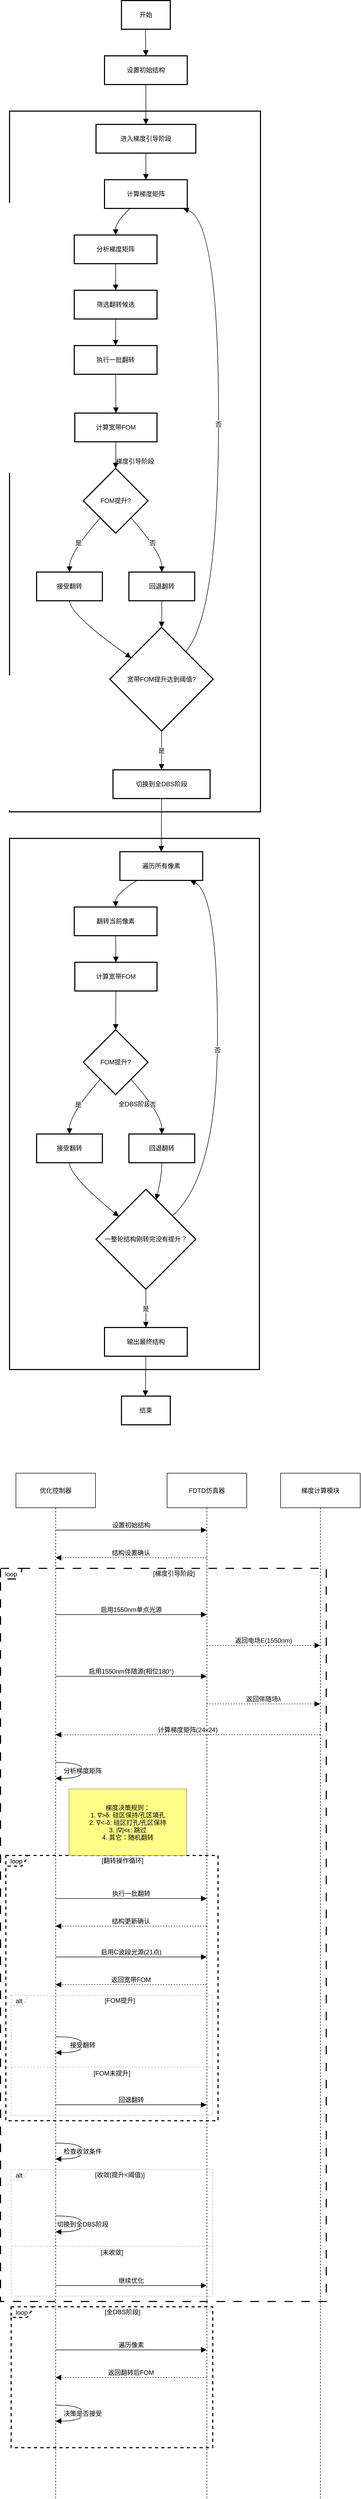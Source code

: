 <mxfile version="27.2.0">
  <diagram name="第 1 页" id="IyyMub72g_3KVVHAg3CK">
    <mxGraphModel dx="1426" dy="891" grid="0" gridSize="10" guides="1" tooltips="1" connect="1" arrows="1" fold="1" page="1" pageScale="1" pageWidth="827" pageHeight="1169" math="0" shadow="0">
      <root>
        <mxCell id="0" />
        <mxCell id="1" parent="0" />
        <mxCell id="HScPxeddGNzz1OgHfQ57-1" value="全DBS阶段" style="whiteSpace=wrap;strokeWidth=2;" vertex="1" parent="1">
          <mxGeometry x="161" y="1626" width="471" height="999" as="geometry" />
        </mxCell>
        <mxCell id="HScPxeddGNzz1OgHfQ57-2" value="梯度引导阶段" style="whiteSpace=wrap;strokeWidth=2;" vertex="1" parent="1">
          <mxGeometry x="161" y="258" width="473" height="1318" as="geometry" />
        </mxCell>
        <mxCell id="HScPxeddGNzz1OgHfQ57-3" value="开始" style="whiteSpace=wrap;strokeWidth=2;" vertex="1" parent="1">
          <mxGeometry x="372" y="50" width="92" height="54" as="geometry" />
        </mxCell>
        <mxCell id="HScPxeddGNzz1OgHfQ57-4" value="设置初始结构" style="whiteSpace=wrap;strokeWidth=2;" vertex="1" parent="1">
          <mxGeometry x="340" y="154" width="156" height="54" as="geometry" />
        </mxCell>
        <mxCell id="HScPxeddGNzz1OgHfQ57-5" value="进入梯度引导阶段" style="whiteSpace=wrap;strokeWidth=2;" vertex="1" parent="1">
          <mxGeometry x="324" y="283" width="188" height="54" as="geometry" />
        </mxCell>
        <mxCell id="HScPxeddGNzz1OgHfQ57-6" value="计算梯度矩阵" style="whiteSpace=wrap;strokeWidth=2;" vertex="1" parent="1">
          <mxGeometry x="340" y="387" width="156" height="54" as="geometry" />
        </mxCell>
        <mxCell id="HScPxeddGNzz1OgHfQ57-7" value="分析梯度矩阵" style="whiteSpace=wrap;strokeWidth=2;" vertex="1" parent="1">
          <mxGeometry x="283" y="491" width="156" height="54" as="geometry" />
        </mxCell>
        <mxCell id="HScPxeddGNzz1OgHfQ57-8" value="筛选翻转候选" style="whiteSpace=wrap;strokeWidth=2;" vertex="1" parent="1">
          <mxGeometry x="283" y="595" width="156" height="54" as="geometry" />
        </mxCell>
        <mxCell id="HScPxeddGNzz1OgHfQ57-9" value="执行一批翻转" style="whiteSpace=wrap;strokeWidth=2;" vertex="1" parent="1">
          <mxGeometry x="283" y="699" width="156" height="54" as="geometry" />
        </mxCell>
        <mxCell id="HScPxeddGNzz1OgHfQ57-10" value="计算宽带FOM" style="whiteSpace=wrap;strokeWidth=2;" vertex="1" parent="1">
          <mxGeometry x="284" y="826" width="155" height="54" as="geometry" />
        </mxCell>
        <mxCell id="HScPxeddGNzz1OgHfQ57-11" value="FOM提升?" style="rhombus;strokeWidth=2;whiteSpace=wrap;" vertex="1" parent="1">
          <mxGeometry x="300" y="930" width="122" height="122" as="geometry" />
        </mxCell>
        <mxCell id="HScPxeddGNzz1OgHfQ57-12" value="接受翻转" style="whiteSpace=wrap;strokeWidth=2;" vertex="1" parent="1">
          <mxGeometry x="212" y="1125" width="124" height="54" as="geometry" />
        </mxCell>
        <mxCell id="HScPxeddGNzz1OgHfQ57-13" value="回退翻转" style="whiteSpace=wrap;strokeWidth=2;" vertex="1" parent="1">
          <mxGeometry x="386" y="1125" width="124" height="54" as="geometry" />
        </mxCell>
        <mxCell id="HScPxeddGNzz1OgHfQ57-14" value="宽带FOM提升达到阈值?" style="rhombus;strokeWidth=2;whiteSpace=wrap;" vertex="1" parent="1">
          <mxGeometry x="350" y="1229" width="195" height="195" as="geometry" />
        </mxCell>
        <mxCell id="HScPxeddGNzz1OgHfQ57-15" value="切换到全DBS阶段" style="whiteSpace=wrap;strokeWidth=2;" vertex="1" parent="1">
          <mxGeometry x="356" y="1497" width="183" height="54" as="geometry" />
        </mxCell>
        <mxCell id="HScPxeddGNzz1OgHfQ57-16" value="遍历所有像素" style="whiteSpace=wrap;strokeWidth=2;" vertex="1" parent="1">
          <mxGeometry x="369" y="1651" width="156" height="54" as="geometry" />
        </mxCell>
        <mxCell id="HScPxeddGNzz1OgHfQ57-17" value="翻转当前像素" style="whiteSpace=wrap;strokeWidth=2;" vertex="1" parent="1">
          <mxGeometry x="283" y="1755" width="156" height="54" as="geometry" />
        </mxCell>
        <mxCell id="HScPxeddGNzz1OgHfQ57-18" value="计算宽带FOM" style="whiteSpace=wrap;strokeWidth=2;" vertex="1" parent="1">
          <mxGeometry x="284" y="1859" width="155" height="54" as="geometry" />
        </mxCell>
        <mxCell id="HScPxeddGNzz1OgHfQ57-19" value="FOM提升?" style="rhombus;strokeWidth=2;whiteSpace=wrap;" vertex="1" parent="1">
          <mxGeometry x="300" y="1986" width="122" height="122" as="geometry" />
        </mxCell>
        <mxCell id="HScPxeddGNzz1OgHfQ57-20" value="接受翻转" style="whiteSpace=wrap;strokeWidth=2;" vertex="1" parent="1">
          <mxGeometry x="212" y="2182" width="124" height="54" as="geometry" />
        </mxCell>
        <mxCell id="HScPxeddGNzz1OgHfQ57-21" value="回退翻转" style="whiteSpace=wrap;strokeWidth=2;" vertex="1" parent="1">
          <mxGeometry x="386" y="2182" width="124" height="54" as="geometry" />
        </mxCell>
        <mxCell id="HScPxeddGNzz1OgHfQ57-22" value="一整轮结构刚转完没有提升？" style="rhombus;strokeWidth=2;whiteSpace=wrap;" vertex="1" parent="1">
          <mxGeometry x="324" y="2286" width="188" height="188" as="geometry" />
        </mxCell>
        <mxCell id="HScPxeddGNzz1OgHfQ57-23" value="输出最终结构" style="whiteSpace=wrap;strokeWidth=2;" vertex="1" parent="1">
          <mxGeometry x="340" y="2546" width="156" height="54" as="geometry" />
        </mxCell>
        <mxCell id="HScPxeddGNzz1OgHfQ57-24" value="结束" style="whiteSpace=wrap;strokeWidth=2;" vertex="1" parent="1">
          <mxGeometry x="372" y="2675" width="92" height="54" as="geometry" />
        </mxCell>
        <mxCell id="HScPxeddGNzz1OgHfQ57-25" value="" style="curved=1;startArrow=none;endArrow=block;exitX=0.49;exitY=1;entryX=0.5;entryY=0;rounded=0;fontSize=12;startSize=8;endSize=8;" edge="1" parent="1" source="HScPxeddGNzz1OgHfQ57-3" target="HScPxeddGNzz1OgHfQ57-4">
          <mxGeometry relative="1" as="geometry">
            <Array as="points" />
          </mxGeometry>
        </mxCell>
        <mxCell id="HScPxeddGNzz1OgHfQ57-26" value="" style="curved=1;startArrow=none;endArrow=block;exitX=0.5;exitY=1;entryX=0.5;entryY=0;rounded=0;fontSize=12;startSize=8;endSize=8;" edge="1" parent="1" source="HScPxeddGNzz1OgHfQ57-4" target="HScPxeddGNzz1OgHfQ57-5">
          <mxGeometry relative="1" as="geometry">
            <Array as="points" />
          </mxGeometry>
        </mxCell>
        <mxCell id="HScPxeddGNzz1OgHfQ57-27" value="" style="curved=1;startArrow=none;endArrow=block;exitX=0.5;exitY=1;entryX=0.5;entryY=0;rounded=0;fontSize=12;startSize=8;endSize=8;" edge="1" parent="1" source="HScPxeddGNzz1OgHfQ57-5" target="HScPxeddGNzz1OgHfQ57-6">
          <mxGeometry relative="1" as="geometry">
            <Array as="points" />
          </mxGeometry>
        </mxCell>
        <mxCell id="HScPxeddGNzz1OgHfQ57-28" value="" style="curved=1;startArrow=none;endArrow=block;exitX=0.31;exitY=1;entryX=0.5;entryY=0;rounded=0;fontSize=12;startSize=8;endSize=8;" edge="1" parent="1" source="HScPxeddGNzz1OgHfQ57-6" target="HScPxeddGNzz1OgHfQ57-7">
          <mxGeometry relative="1" as="geometry">
            <Array as="points">
              <mxPoint x="361" y="466" />
            </Array>
          </mxGeometry>
        </mxCell>
        <mxCell id="HScPxeddGNzz1OgHfQ57-29" value="" style="curved=1;startArrow=none;endArrow=block;exitX=0.5;exitY=1;entryX=0.5;entryY=0;rounded=0;fontSize=12;startSize=8;endSize=8;" edge="1" parent="1" source="HScPxeddGNzz1OgHfQ57-7" target="HScPxeddGNzz1OgHfQ57-8">
          <mxGeometry relative="1" as="geometry">
            <Array as="points" />
          </mxGeometry>
        </mxCell>
        <mxCell id="HScPxeddGNzz1OgHfQ57-30" value="" style="curved=1;startArrow=none;endArrow=block;exitX=0.5;exitY=1;entryX=0.5;entryY=0;rounded=0;fontSize=12;startSize=8;endSize=8;" edge="1" parent="1" source="HScPxeddGNzz1OgHfQ57-8" target="HScPxeddGNzz1OgHfQ57-9">
          <mxGeometry relative="1" as="geometry">
            <Array as="points" />
          </mxGeometry>
        </mxCell>
        <mxCell id="HScPxeddGNzz1OgHfQ57-31" value="" style="curved=1;startArrow=none;endArrow=block;exitX=0.5;exitY=1;entryX=0.5;entryY=0;rounded=0;fontSize=12;startSize=8;endSize=8;" edge="1" parent="1" source="HScPxeddGNzz1OgHfQ57-9" target="HScPxeddGNzz1OgHfQ57-10">
          <mxGeometry relative="1" as="geometry">
            <Array as="points" />
          </mxGeometry>
        </mxCell>
        <mxCell id="HScPxeddGNzz1OgHfQ57-32" value="" style="curved=1;startArrow=none;endArrow=block;exitX=0.5;exitY=1;entryX=0.5;entryY=0;rounded=0;fontSize=12;startSize=8;endSize=8;" edge="1" parent="1" source="HScPxeddGNzz1OgHfQ57-10" target="HScPxeddGNzz1OgHfQ57-11">
          <mxGeometry relative="1" as="geometry">
            <Array as="points" />
          </mxGeometry>
        </mxCell>
        <mxCell id="HScPxeddGNzz1OgHfQ57-33" value="是" style="curved=1;startArrow=none;endArrow=block;exitX=0.05;exitY=1;entryX=0.5;entryY=0.01;rounded=0;fontSize=12;startSize=8;endSize=8;" edge="1" parent="1" source="HScPxeddGNzz1OgHfQ57-11" target="HScPxeddGNzz1OgHfQ57-12">
          <mxGeometry relative="1" as="geometry">
            <Array as="points">
              <mxPoint x="274" y="1089" />
            </Array>
          </mxGeometry>
        </mxCell>
        <mxCell id="HScPxeddGNzz1OgHfQ57-34" value="否" style="curved=1;startArrow=none;endArrow=block;exitX=0.95;exitY=1;entryX=0.5;entryY=0.01;rounded=0;fontSize=12;startSize=8;endSize=8;" edge="1" parent="1" source="HScPxeddGNzz1OgHfQ57-11" target="HScPxeddGNzz1OgHfQ57-13">
          <mxGeometry relative="1" as="geometry">
            <Array as="points">
              <mxPoint x="448" y="1089" />
            </Array>
          </mxGeometry>
        </mxCell>
        <mxCell id="HScPxeddGNzz1OgHfQ57-35" value="" style="curved=1;startArrow=none;endArrow=block;exitX=0.5;exitY=1.01;entryX=0;entryY=0.15;rounded=0;fontSize=12;startSize=8;endSize=8;" edge="1" parent="1" source="HScPxeddGNzz1OgHfQ57-12" target="HScPxeddGNzz1OgHfQ57-14">
          <mxGeometry relative="1" as="geometry">
            <Array as="points">
              <mxPoint x="274" y="1204" />
            </Array>
          </mxGeometry>
        </mxCell>
        <mxCell id="HScPxeddGNzz1OgHfQ57-36" value="" style="curved=1;startArrow=none;endArrow=block;exitX=0.5;exitY=1.01;entryX=0.5;entryY=0;rounded=0;fontSize=12;startSize=8;endSize=8;" edge="1" parent="1" source="HScPxeddGNzz1OgHfQ57-13" target="HScPxeddGNzz1OgHfQ57-14">
          <mxGeometry relative="1" as="geometry">
            <Array as="points">
              <mxPoint x="448" y="1204" />
            </Array>
          </mxGeometry>
        </mxCell>
        <mxCell id="HScPxeddGNzz1OgHfQ57-37" value="否" style="curved=1;startArrow=none;endArrow=block;exitX=0.94;exitY=0;entryX=0.95;entryY=1;rounded=0;fontSize=12;startSize=8;endSize=8;" edge="1" parent="1" source="HScPxeddGNzz1OgHfQ57-14" target="HScPxeddGNzz1OgHfQ57-6">
          <mxGeometry relative="1" as="geometry">
            <Array as="points">
              <mxPoint x="555" y="1204" />
              <mxPoint x="555" y="466" />
            </Array>
          </mxGeometry>
        </mxCell>
        <mxCell id="HScPxeddGNzz1OgHfQ57-38" value="是" style="curved=1;startArrow=none;endArrow=block;exitX=0.5;exitY=1;entryX=0.5;entryY=0;rounded=0;fontSize=12;startSize=8;endSize=8;" edge="1" parent="1" source="HScPxeddGNzz1OgHfQ57-14" target="HScPxeddGNzz1OgHfQ57-15">
          <mxGeometry relative="1" as="geometry">
            <Array as="points" />
          </mxGeometry>
        </mxCell>
        <mxCell id="HScPxeddGNzz1OgHfQ57-39" value="" style="curved=1;startArrow=none;endArrow=block;exitX=0.5;exitY=1;entryX=0.5;entryY=0;rounded=0;fontSize=12;startSize=8;endSize=8;" edge="1" parent="1" source="HScPxeddGNzz1OgHfQ57-15" target="HScPxeddGNzz1OgHfQ57-16">
          <mxGeometry relative="1" as="geometry">
            <Array as="points" />
          </mxGeometry>
        </mxCell>
        <mxCell id="HScPxeddGNzz1OgHfQ57-40" value="" style="curved=1;startArrow=none;endArrow=block;exitX=0.21;exitY=1;entryX=0.5;entryY=0;rounded=0;fontSize=12;startSize=8;endSize=8;" edge="1" parent="1" source="HScPxeddGNzz1OgHfQ57-16" target="HScPxeddGNzz1OgHfQ57-17">
          <mxGeometry relative="1" as="geometry">
            <Array as="points">
              <mxPoint x="361" y="1730" />
            </Array>
          </mxGeometry>
        </mxCell>
        <mxCell id="HScPxeddGNzz1OgHfQ57-41" value="" style="curved=1;startArrow=none;endArrow=block;exitX=0.5;exitY=1;entryX=0.5;entryY=0;rounded=0;fontSize=12;startSize=8;endSize=8;" edge="1" parent="1" source="HScPxeddGNzz1OgHfQ57-17" target="HScPxeddGNzz1OgHfQ57-18">
          <mxGeometry relative="1" as="geometry">
            <Array as="points" />
          </mxGeometry>
        </mxCell>
        <mxCell id="HScPxeddGNzz1OgHfQ57-42" value="" style="curved=1;startArrow=none;endArrow=block;exitX=0.5;exitY=1;entryX=0.5;entryY=0;rounded=0;fontSize=12;startSize=8;endSize=8;" edge="1" parent="1" source="HScPxeddGNzz1OgHfQ57-18" target="HScPxeddGNzz1OgHfQ57-19">
          <mxGeometry relative="1" as="geometry">
            <Array as="points" />
          </mxGeometry>
        </mxCell>
        <mxCell id="HScPxeddGNzz1OgHfQ57-43" value="是" style="curved=1;startArrow=none;endArrow=block;exitX=0.05;exitY=1;entryX=0.5;entryY=-0.01;rounded=0;fontSize=12;startSize=8;endSize=8;" edge="1" parent="1" source="HScPxeddGNzz1OgHfQ57-19" target="HScPxeddGNzz1OgHfQ57-20">
          <mxGeometry relative="1" as="geometry">
            <Array as="points">
              <mxPoint x="274" y="2145" />
            </Array>
          </mxGeometry>
        </mxCell>
        <mxCell id="HScPxeddGNzz1OgHfQ57-44" value="否" style="curved=1;startArrow=none;endArrow=block;exitX=0.95;exitY=1;entryX=0.5;entryY=-0.01;rounded=0;fontSize=12;startSize=8;endSize=8;" edge="1" parent="1" source="HScPxeddGNzz1OgHfQ57-19" target="HScPxeddGNzz1OgHfQ57-21">
          <mxGeometry relative="1" as="geometry">
            <Array as="points">
              <mxPoint x="448" y="2145" />
            </Array>
          </mxGeometry>
        </mxCell>
        <mxCell id="HScPxeddGNzz1OgHfQ57-45" value="" style="curved=1;startArrow=none;endArrow=block;exitX=0.5;exitY=0.99;entryX=0;entryY=0.08;rounded=0;fontSize=12;startSize=8;endSize=8;" edge="1" parent="1" source="HScPxeddGNzz1OgHfQ57-20" target="HScPxeddGNzz1OgHfQ57-22">
          <mxGeometry relative="1" as="geometry">
            <Array as="points">
              <mxPoint x="274" y="2261" />
            </Array>
          </mxGeometry>
        </mxCell>
        <mxCell id="HScPxeddGNzz1OgHfQ57-46" value="" style="curved=1;startArrow=none;endArrow=block;exitX=0.5;exitY=0.99;entryX=0.63;entryY=0;rounded=0;fontSize=12;startSize=8;endSize=8;" edge="1" parent="1" source="HScPxeddGNzz1OgHfQ57-21" target="HScPxeddGNzz1OgHfQ57-22">
          <mxGeometry relative="1" as="geometry">
            <Array as="points">
              <mxPoint x="448" y="2261" />
            </Array>
          </mxGeometry>
        </mxCell>
        <mxCell id="HScPxeddGNzz1OgHfQ57-47" value="否" style="curved=1;startArrow=none;endArrow=block;exitX=1;exitY=0.06;entryX=0.85;entryY=1;rounded=0;fontSize=12;startSize=8;endSize=8;" edge="1" parent="1" source="HScPxeddGNzz1OgHfQ57-22" target="HScPxeddGNzz1OgHfQ57-16">
          <mxGeometry relative="1" as="geometry">
            <Array as="points">
              <mxPoint x="553" y="2261" />
              <mxPoint x="553" y="1730" />
            </Array>
          </mxGeometry>
        </mxCell>
        <mxCell id="HScPxeddGNzz1OgHfQ57-48" value="是" style="curved=1;startArrow=none;endArrow=block;exitX=0.5;exitY=1;entryX=0.5;entryY=0.01;rounded=0;fontSize=12;startSize=8;endSize=8;" edge="1" parent="1" source="HScPxeddGNzz1OgHfQ57-22" target="HScPxeddGNzz1OgHfQ57-23">
          <mxGeometry relative="1" as="geometry">
            <Array as="points" />
          </mxGeometry>
        </mxCell>
        <mxCell id="HScPxeddGNzz1OgHfQ57-49" value="" style="curved=1;startArrow=none;endArrow=block;exitX=0.5;exitY=1.01;entryX=0.49;entryY=0.01;rounded=0;fontSize=12;startSize=8;endSize=8;" edge="1" parent="1" source="HScPxeddGNzz1OgHfQ57-23" target="HScPxeddGNzz1OgHfQ57-24">
          <mxGeometry relative="1" as="geometry">
            <Array as="points" />
          </mxGeometry>
        </mxCell>
        <mxCell id="HScPxeddGNzz1OgHfQ57-90" value="优化控制器" style="shape=umlLifeline;perimeter=lifelinePerimeter;whiteSpace=wrap;container=1;dropTarget=0;collapsible=0;recursiveResize=0;outlineConnect=0;portConstraint=eastwest;newEdgeStyle={&quot;edgeStyle&quot;:&quot;elbowEdgeStyle&quot;,&quot;elbow&quot;:&quot;vertical&quot;,&quot;curved&quot;:0,&quot;rounded&quot;:0};size=65;" vertex="1" parent="1">
          <mxGeometry x="173" y="2820" width="150" height="1928" as="geometry" />
        </mxCell>
        <mxCell id="HScPxeddGNzz1OgHfQ57-91" value="FDTD仿真器" style="shape=umlLifeline;perimeter=lifelinePerimeter;whiteSpace=wrap;container=1;dropTarget=0;collapsible=0;recursiveResize=0;outlineConnect=0;portConstraint=eastwest;newEdgeStyle={&quot;edgeStyle&quot;:&quot;elbowEdgeStyle&quot;,&quot;elbow&quot;:&quot;vertical&quot;,&quot;curved&quot;:0,&quot;rounded&quot;:0};size=65;" vertex="1" parent="1">
          <mxGeometry x="458" y="2820" width="150" height="1928" as="geometry" />
        </mxCell>
        <mxCell id="HScPxeddGNzz1OgHfQ57-92" value="梯度计算模块" style="shape=umlLifeline;perimeter=lifelinePerimeter;whiteSpace=wrap;container=1;dropTarget=0;collapsible=0;recursiveResize=0;outlineConnect=0;portConstraint=eastwest;newEdgeStyle={&quot;edgeStyle&quot;:&quot;elbowEdgeStyle&quot;,&quot;elbow&quot;:&quot;vertical&quot;,&quot;curved&quot;:0,&quot;rounded&quot;:0};size=65;" vertex="1" parent="1">
          <mxGeometry x="672" y="2820" width="150" height="1928" as="geometry" />
        </mxCell>
        <mxCell id="HScPxeddGNzz1OgHfQ57-93" value="alt" style="shape=umlFrame;dashed=1;pointerEvents=0;dropTarget=0;strokeColor=#B3B3B3;height=20;width=30" vertex="1" parent="1">
          <mxGeometry x="164" y="3802" width="380" height="226" as="geometry" />
        </mxCell>
        <mxCell id="HScPxeddGNzz1OgHfQ57-94" value="[FOM提升]" style="text;strokeColor=none;fillColor=none;align=center;verticalAlign=middle;whiteSpace=wrap;" vertex="1" parent="HScPxeddGNzz1OgHfQ57-93">
          <mxGeometry x="30" width="350" height="20" as="geometry" />
        </mxCell>
        <mxCell id="HScPxeddGNzz1OgHfQ57-95" value="[FOM未提升]" style="shape=line;dashed=1;whiteSpace=wrap;verticalAlign=top;labelPosition=center;verticalLabelPosition=middle;align=center;strokeColor=#B3B3B3;" vertex="1" parent="HScPxeddGNzz1OgHfQ57-93">
          <mxGeometry y="133" width="380" height="4" as="geometry" />
        </mxCell>
        <mxCell id="HScPxeddGNzz1OgHfQ57-96" value="loop" style="shape=umlFrame;dashed=1;pointerEvents=0;dropTarget=0;strokeColor=#000000;height=20;width=40;strokeWidth=2;" vertex="1" parent="1">
          <mxGeometry x="154" y="3539" width="400" height="499" as="geometry" />
        </mxCell>
        <mxCell id="HScPxeddGNzz1OgHfQ57-97" value="[翻转操作循环]" style="text;strokeColor=none;fillColor=none;align=center;verticalAlign=middle;whiteSpace=wrap;" vertex="1" parent="HScPxeddGNzz1OgHfQ57-96">
          <mxGeometry x="40" width="360" height="20" as="geometry" />
        </mxCell>
        <mxCell id="HScPxeddGNzz1OgHfQ57-98" value="alt" style="shape=umlFrame;dashed=1;pointerEvents=0;dropTarget=0;strokeColor=#B3B3B3;height=20;width=30" vertex="1" parent="1">
          <mxGeometry x="164" y="4130" width="380" height="238" as="geometry" />
        </mxCell>
        <mxCell id="HScPxeddGNzz1OgHfQ57-99" value="[收敛(提升&lt;阈值)]" style="text;strokeColor=none;fillColor=none;align=center;verticalAlign=middle;whiteSpace=wrap;" vertex="1" parent="HScPxeddGNzz1OgHfQ57-98">
          <mxGeometry x="30" width="350" height="20" as="geometry" />
        </mxCell>
        <mxCell id="HScPxeddGNzz1OgHfQ57-100" value="[未收敛]" style="shape=line;dashed=1;whiteSpace=wrap;verticalAlign=top;labelPosition=center;verticalLabelPosition=middle;align=center;strokeColor=#B3B3B3;" vertex="1" parent="HScPxeddGNzz1OgHfQ57-98">
          <mxGeometry y="142" width="380" height="4" as="geometry" />
        </mxCell>
        <mxCell id="HScPxeddGNzz1OgHfQ57-101" value="loop" style="shape=umlFrame;dashed=1;pointerEvents=0;dropTarget=0;strokeColor=#000000;height=20;width=40;strokeWidth=2;dashPattern=8 8;" vertex="1" parent="1">
          <mxGeometry x="144" y="2999" width="614" height="1379" as="geometry" />
        </mxCell>
        <mxCell id="HScPxeddGNzz1OgHfQ57-102" value="[梯度引导阶段]" style="text;strokeColor=none;fillColor=none;align=center;verticalAlign=middle;whiteSpace=wrap;" vertex="1" parent="HScPxeddGNzz1OgHfQ57-101">
          <mxGeometry x="40" width="574" height="20" as="geometry" />
        </mxCell>
        <mxCell id="HScPxeddGNzz1OgHfQ57-103" value="loop" style="shape=umlFrame;dashed=1;pointerEvents=0;dropTarget=0;strokeColor=#000000;height=20;width=40;strokeWidth=2;" vertex="1" parent="1">
          <mxGeometry x="164" y="4388" width="380" height="265" as="geometry" />
        </mxCell>
        <mxCell id="HScPxeddGNzz1OgHfQ57-104" value="[全DBS阶段]" style="text;strokeColor=none;fillColor=none;align=center;verticalAlign=middle;whiteSpace=wrap;" vertex="1" parent="HScPxeddGNzz1OgHfQ57-103">
          <mxGeometry x="40" width="340" height="20" as="geometry" />
        </mxCell>
        <mxCell id="HScPxeddGNzz1OgHfQ57-105" value="设置初始结构" style="verticalAlign=bottom;edgeStyle=elbowEdgeStyle;elbow=vertical;curved=0;rounded=0;endArrow=block;fontSize=12;startSize=8;endSize=8;" edge="1" parent="1" source="HScPxeddGNzz1OgHfQ57-90" target="HScPxeddGNzz1OgHfQ57-91">
          <mxGeometry relative="1" as="geometry">
            <Array as="points">
              <mxPoint x="399" y="2927" />
            </Array>
          </mxGeometry>
        </mxCell>
        <mxCell id="HScPxeddGNzz1OgHfQ57-106" value="结构设置确认" style="verticalAlign=bottom;edgeStyle=elbowEdgeStyle;elbow=vertical;curved=0;rounded=0;dashed=1;dashPattern=2 3;endArrow=block;fontSize=12;startSize=8;endSize=8;" edge="1" parent="1" source="HScPxeddGNzz1OgHfQ57-91" target="HScPxeddGNzz1OgHfQ57-90">
          <mxGeometry relative="1" as="geometry">
            <Array as="points">
              <mxPoint x="402" y="2979" />
            </Array>
          </mxGeometry>
        </mxCell>
        <mxCell id="HScPxeddGNzz1OgHfQ57-107" value="启用1550nm单点光源" style="verticalAlign=bottom;edgeStyle=elbowEdgeStyle;elbow=vertical;curved=0;rounded=0;endArrow=block;fontSize=12;startSize=8;endSize=8;" edge="1" parent="1" source="HScPxeddGNzz1OgHfQ57-90" target="HScPxeddGNzz1OgHfQ57-91">
          <mxGeometry relative="1" as="geometry">
            <Array as="points">
              <mxPoint x="399" y="3086" />
            </Array>
          </mxGeometry>
        </mxCell>
        <mxCell id="HScPxeddGNzz1OgHfQ57-108" value="返回电场E(1550nm)" style="verticalAlign=bottom;edgeStyle=elbowEdgeStyle;elbow=vertical;curved=0;rounded=0;dashed=1;dashPattern=2 3;endArrow=block;fontSize=12;startSize=8;endSize=8;" edge="1" parent="1" source="HScPxeddGNzz1OgHfQ57-91" target="HScPxeddGNzz1OgHfQ57-92">
          <mxGeometry relative="1" as="geometry">
            <Array as="points">
              <mxPoint x="649" y="3144" />
            </Array>
          </mxGeometry>
        </mxCell>
        <mxCell id="HScPxeddGNzz1OgHfQ57-109" value="启用1550nm伴随源(相位180°)" style="verticalAlign=bottom;edgeStyle=elbowEdgeStyle;elbow=vertical;curved=0;rounded=0;endArrow=block;fontSize=12;startSize=8;endSize=8;" edge="1" parent="1" source="HScPxeddGNzz1OgHfQ57-90" target="HScPxeddGNzz1OgHfQ57-91">
          <mxGeometry relative="1" as="geometry">
            <Array as="points">
              <mxPoint x="399" y="3202" />
            </Array>
          </mxGeometry>
        </mxCell>
        <mxCell id="HScPxeddGNzz1OgHfQ57-110" value="返回伴随场λ" style="verticalAlign=bottom;edgeStyle=elbowEdgeStyle;elbow=vertical;curved=0;rounded=0;dashed=1;dashPattern=2 3;endArrow=block;fontSize=12;startSize=8;endSize=8;" edge="1" parent="1" source="HScPxeddGNzz1OgHfQ57-91" target="HScPxeddGNzz1OgHfQ57-92">
          <mxGeometry relative="1" as="geometry">
            <Array as="points">
              <mxPoint x="649" y="3254" />
            </Array>
          </mxGeometry>
        </mxCell>
        <mxCell id="HScPxeddGNzz1OgHfQ57-111" value="计算梯度矩阵(24x24)" style="verticalAlign=bottom;edgeStyle=elbowEdgeStyle;elbow=vertical;curved=0;rounded=0;dashed=1;dashPattern=2 3;endArrow=block;fontSize=12;startSize=8;endSize=8;" edge="1" parent="1" source="HScPxeddGNzz1OgHfQ57-92" target="HScPxeddGNzz1OgHfQ57-90">
          <mxGeometry relative="1" as="geometry">
            <Array as="points">
              <mxPoint x="509" y="3312" />
            </Array>
          </mxGeometry>
        </mxCell>
        <mxCell id="HScPxeddGNzz1OgHfQ57-112" value="分析梯度矩阵" style="curved=1;endArrow=block;rounded=0;fontSize=12;startSize=8;endSize=8;" edge="1" parent="1" source="HScPxeddGNzz1OgHfQ57-90" target="HScPxeddGNzz1OgHfQ57-90">
          <mxGeometry relative="1" as="geometry">
            <Array as="points">
              <mxPoint x="299" y="3364" />
              <mxPoint x="299" y="3394" />
            </Array>
          </mxGeometry>
        </mxCell>
        <mxCell id="HScPxeddGNzz1OgHfQ57-113" value="执行一批翻转" style="verticalAlign=bottom;edgeStyle=elbowEdgeStyle;elbow=vertical;curved=0;rounded=0;endArrow=block;fontSize=12;startSize=8;endSize=8;" edge="1" parent="1" source="HScPxeddGNzz1OgHfQ57-90" target="HScPxeddGNzz1OgHfQ57-91">
          <mxGeometry relative="1" as="geometry">
            <Array as="points">
              <mxPoint x="399" y="3620" />
            </Array>
          </mxGeometry>
        </mxCell>
        <mxCell id="HScPxeddGNzz1OgHfQ57-114" value="结构更新确认" style="verticalAlign=bottom;edgeStyle=elbowEdgeStyle;elbow=vertical;curved=0;rounded=0;dashed=1;dashPattern=2 3;endArrow=block;fontSize=12;startSize=8;endSize=8;" edge="1" parent="1" source="HScPxeddGNzz1OgHfQ57-91" target="HScPxeddGNzz1OgHfQ57-90">
          <mxGeometry relative="1" as="geometry">
            <Array as="points">
              <mxPoint x="402" y="3672" />
            </Array>
          </mxGeometry>
        </mxCell>
        <mxCell id="HScPxeddGNzz1OgHfQ57-115" value="启用C波段光源(21点)" style="verticalAlign=bottom;edgeStyle=elbowEdgeStyle;elbow=vertical;curved=0;rounded=0;endArrow=block;fontSize=12;startSize=8;endSize=8;" edge="1" parent="1" source="HScPxeddGNzz1OgHfQ57-90" target="HScPxeddGNzz1OgHfQ57-91">
          <mxGeometry relative="1" as="geometry">
            <Array as="points">
              <mxPoint x="399" y="3730" />
            </Array>
          </mxGeometry>
        </mxCell>
        <mxCell id="HScPxeddGNzz1OgHfQ57-116" value="返回宽带FOM" style="verticalAlign=bottom;edgeStyle=elbowEdgeStyle;elbow=vertical;curved=0;rounded=0;dashed=1;dashPattern=2 3;endArrow=block;fontSize=12;startSize=8;endSize=8;" edge="1" parent="1" source="HScPxeddGNzz1OgHfQ57-91" target="HScPxeddGNzz1OgHfQ57-90">
          <mxGeometry relative="1" as="geometry">
            <Array as="points">
              <mxPoint x="402" y="3782" />
            </Array>
          </mxGeometry>
        </mxCell>
        <mxCell id="HScPxeddGNzz1OgHfQ57-117" value="接受翻转" style="curved=1;endArrow=block;rounded=0;fontSize=12;startSize=8;endSize=8;" edge="1" parent="1" source="HScPxeddGNzz1OgHfQ57-90" target="HScPxeddGNzz1OgHfQ57-90">
          <mxGeometry relative="1" as="geometry">
            <Array as="points">
              <mxPoint x="299" y="3880" />
              <mxPoint x="299" y="3910" />
            </Array>
          </mxGeometry>
        </mxCell>
        <mxCell id="HScPxeddGNzz1OgHfQ57-118" value="回退翻转" style="verticalAlign=bottom;edgeStyle=elbowEdgeStyle;elbow=vertical;curved=0;rounded=0;endArrow=block;fontSize=12;startSize=8;endSize=8;" edge="1" parent="1" source="HScPxeddGNzz1OgHfQ57-90" target="HScPxeddGNzz1OgHfQ57-91">
          <mxGeometry relative="1" as="geometry">
            <Array as="points">
              <mxPoint x="399" y="4008" />
            </Array>
          </mxGeometry>
        </mxCell>
        <mxCell id="HScPxeddGNzz1OgHfQ57-119" value="检查收敛条件" style="curved=1;endArrow=block;rounded=0;fontSize=12;startSize=8;endSize=8;" edge="1" parent="1" source="HScPxeddGNzz1OgHfQ57-90" target="HScPxeddGNzz1OgHfQ57-90">
          <mxGeometry relative="1" as="geometry">
            <Array as="points">
              <mxPoint x="299" y="4080" />
              <mxPoint x="299" y="4110" />
            </Array>
          </mxGeometry>
        </mxCell>
        <mxCell id="HScPxeddGNzz1OgHfQ57-120" value="切换到全DBS阶段" style="curved=1;endArrow=block;rounded=0;fontSize=12;startSize=8;endSize=8;" edge="1" parent="1" source="HScPxeddGNzz1OgHfQ57-90" target="HScPxeddGNzz1OgHfQ57-90">
          <mxGeometry relative="1" as="geometry">
            <Array as="points">
              <mxPoint x="299" y="4217" />
              <mxPoint x="299" y="4247" />
            </Array>
          </mxGeometry>
        </mxCell>
        <mxCell id="HScPxeddGNzz1OgHfQ57-121" value="继续优化" style="verticalAlign=bottom;edgeStyle=elbowEdgeStyle;elbow=vertical;curved=0;rounded=0;endArrow=block;fontSize=12;startSize=8;endSize=8;" edge="1" parent="1" source="HScPxeddGNzz1OgHfQ57-90" target="HScPxeddGNzz1OgHfQ57-91">
          <mxGeometry relative="1" as="geometry">
            <Array as="points">
              <mxPoint x="399" y="4348" />
            </Array>
          </mxGeometry>
        </mxCell>
        <mxCell id="HScPxeddGNzz1OgHfQ57-122" value="遍历像素" style="verticalAlign=bottom;edgeStyle=elbowEdgeStyle;elbow=vertical;curved=0;rounded=0;endArrow=block;fontSize=12;startSize=8;endSize=8;" edge="1" parent="1" source="HScPxeddGNzz1OgHfQ57-90" target="HScPxeddGNzz1OgHfQ57-91">
          <mxGeometry relative="1" as="geometry">
            <Array as="points">
              <mxPoint x="399" y="4469" />
            </Array>
          </mxGeometry>
        </mxCell>
        <mxCell id="HScPxeddGNzz1OgHfQ57-123" value="返回翻转后FOM" style="verticalAlign=bottom;edgeStyle=elbowEdgeStyle;elbow=vertical;curved=0;rounded=0;dashed=1;dashPattern=2 3;endArrow=block;fontSize=12;startSize=8;endSize=8;" edge="1" parent="1" source="HScPxeddGNzz1OgHfQ57-91" target="HScPxeddGNzz1OgHfQ57-90">
          <mxGeometry relative="1" as="geometry">
            <Array as="points">
              <mxPoint x="402" y="4521" />
            </Array>
          </mxGeometry>
        </mxCell>
        <mxCell id="HScPxeddGNzz1OgHfQ57-124" value="决策是否接受" style="curved=1;endArrow=block;rounded=0;fontSize=12;startSize=8;endSize=8;" edge="1" parent="1" source="HScPxeddGNzz1OgHfQ57-90" target="HScPxeddGNzz1OgHfQ57-90">
          <mxGeometry relative="1" as="geometry">
            <Array as="points">
              <mxPoint x="299" y="4573" />
              <mxPoint x="299" y="4603" />
            </Array>
          </mxGeometry>
        </mxCell>
        <mxCell id="HScPxeddGNzz1OgHfQ57-125" value="梯度决策规则：&#xa;1. ∇&gt;δ: 硅区保持/孔区填孔&#xa;2. ∇&lt;-δ: 硅区打孔/孔区保持&#xa;3. |∇|&lt;ε: 跳过&#xa;4. 其它：随机翻转" style="fillColor=#ffff88;strokeColor=#9E916F;" vertex="1" parent="1">
          <mxGeometry x="273" y="3414" width="222" height="125" as="geometry" />
        </mxCell>
      </root>
    </mxGraphModel>
  </diagram>
</mxfile>
